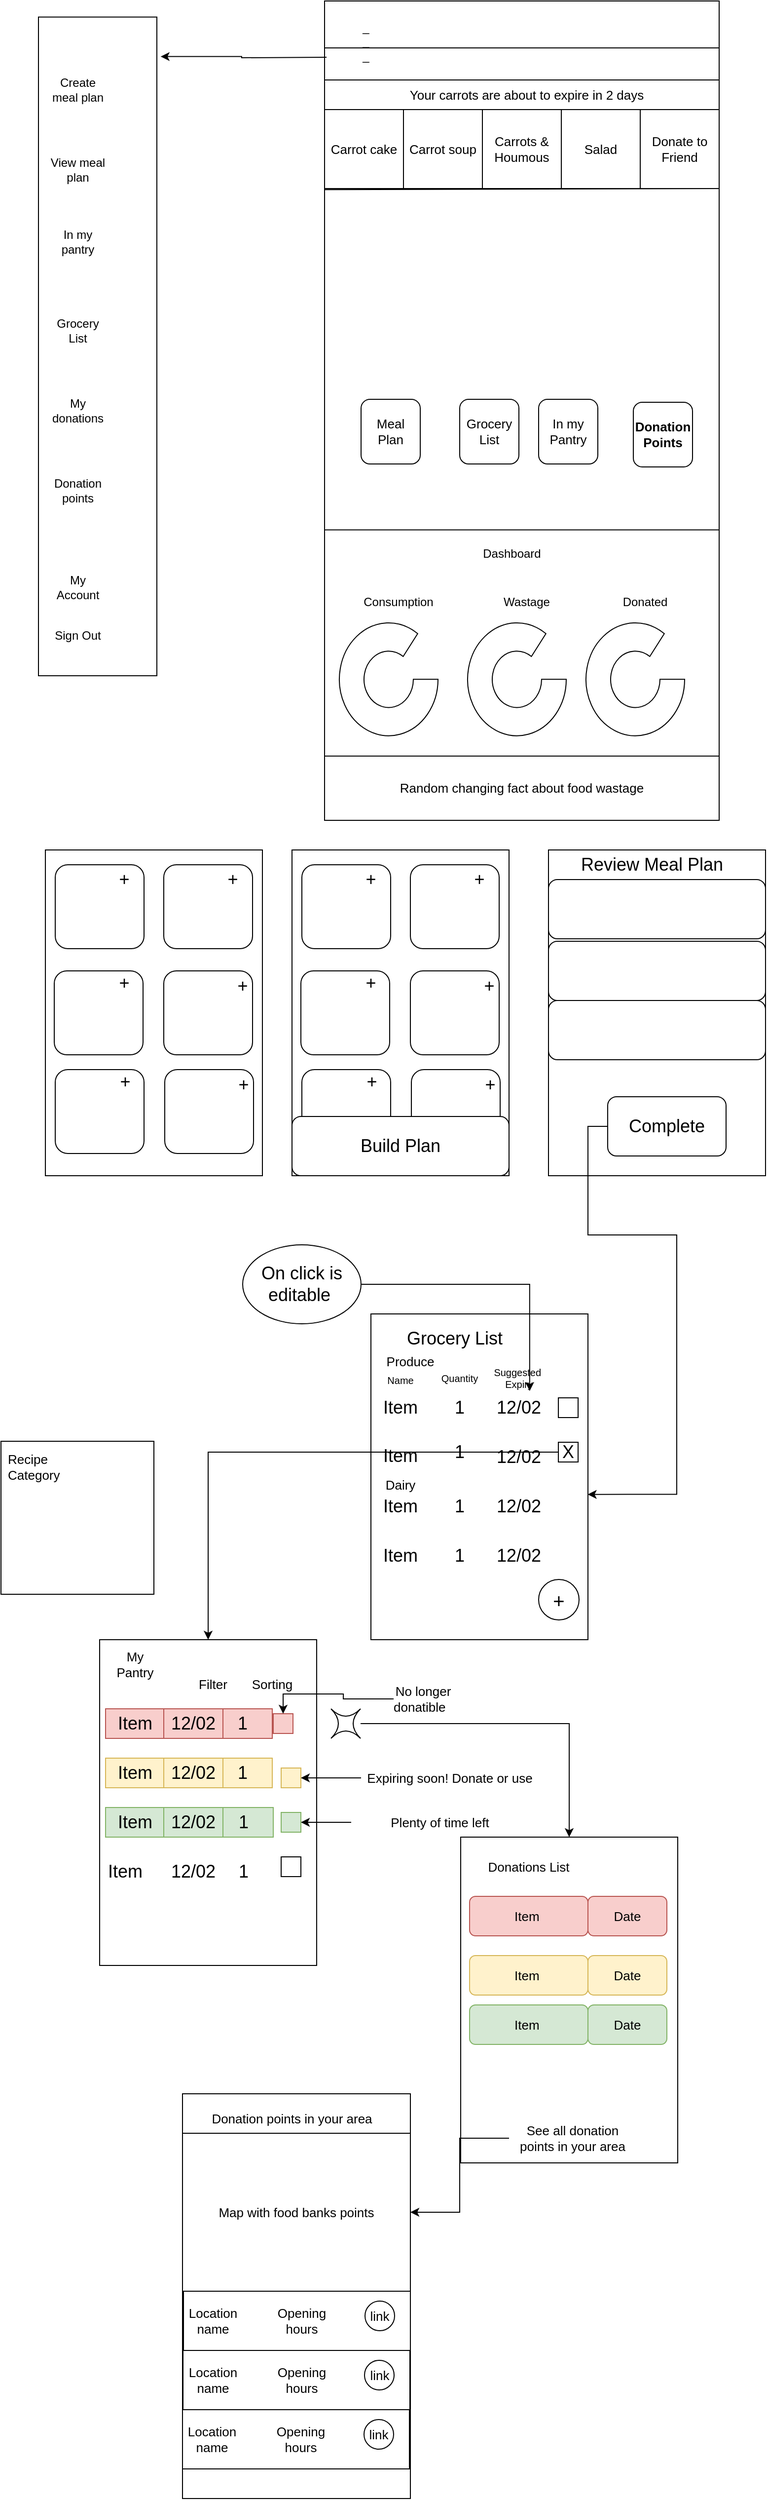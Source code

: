 <mxfile version="16.5.6" type="device"><diagram id="8B0GAgzJ7GbAPQb4NqQk" name="Page-1"><mxGraphModel dx="1373" dy="1910" grid="1" gridSize="10" guides="1" tooltips="1" connect="1" arrows="1" fold="1" page="1" pageScale="1" pageWidth="827" pageHeight="1169" math="0" shadow="0"><root><mxCell id="0"/><mxCell id="1" parent="0"/><mxCell id="CERnwEyxRhC9orHyPg55-25" value="" style="group" vertex="1" connectable="0" parent="1"><mxGeometry x="53" y="-290" width="690" height="830" as="geometry"/></mxCell><mxCell id="CERnwEyxRhC9orHyPg55-3" value="" style="rounded=0;whiteSpace=wrap;html=1;" vertex="1" parent="CERnwEyxRhC9orHyPg55-25"><mxGeometry x="290" width="400" height="830" as="geometry"/></mxCell><mxCell id="CERnwEyxRhC9orHyPg55-5" value="" style="rounded=0;whiteSpace=wrap;html=1;" vertex="1" parent="CERnwEyxRhC9orHyPg55-25"><mxGeometry x="290" y="47.53" width="400" height="488.235" as="geometry"/></mxCell><mxCell id="CERnwEyxRhC9orHyPg55-6" value="_&lt;br&gt;_&lt;br&gt;_" style="text;html=1;strokeColor=none;fillColor=none;align=center;verticalAlign=middle;whiteSpace=wrap;rounded=0;" vertex="1" parent="CERnwEyxRhC9orHyPg55-25"><mxGeometry x="302" y="16.275" width="60" height="48.824" as="geometry"/></mxCell><mxCell id="CERnwEyxRhC9orHyPg55-9" value="" style="rounded=0;whiteSpace=wrap;html=1;" vertex="1" parent="CERnwEyxRhC9orHyPg55-25"><mxGeometry y="16.275" width="120" height="667.255" as="geometry"/></mxCell><mxCell id="CERnwEyxRhC9orHyPg55-24" style="edgeStyle=orthogonalEdgeStyle;rounded=0;orthogonalLoop=1;jettySize=auto;html=1;entryX=1.032;entryY=0.06;entryDx=0;entryDy=0;entryPerimeter=0;" edge="1" parent="CERnwEyxRhC9orHyPg55-25" target="CERnwEyxRhC9orHyPg55-9"><mxGeometry relative="1" as="geometry"><mxPoint x="292" y="56.961" as="sourcePoint"/></mxGeometry></mxCell><mxCell id="CERnwEyxRhC9orHyPg55-10" value="Create meal plan" style="text;html=1;strokeColor=none;fillColor=none;align=center;verticalAlign=middle;whiteSpace=wrap;rounded=0;" vertex="1" parent="CERnwEyxRhC9orHyPg55-25"><mxGeometry x="10" y="65.098" width="60" height="48.824" as="geometry"/></mxCell><mxCell id="CERnwEyxRhC9orHyPg55-12" value="In my pantry" style="text;html=1;strokeColor=none;fillColor=none;align=center;verticalAlign=middle;whiteSpace=wrap;rounded=0;" vertex="1" parent="CERnwEyxRhC9orHyPg55-25"><mxGeometry x="10" y="219.706" width="60" height="48.824" as="geometry"/></mxCell><mxCell id="CERnwEyxRhC9orHyPg55-13" value="Grocery List" style="text;html=1;strokeColor=none;fillColor=none;align=center;verticalAlign=middle;whiteSpace=wrap;rounded=0;" vertex="1" parent="CERnwEyxRhC9orHyPg55-25"><mxGeometry x="10" y="309.216" width="60" height="48.824" as="geometry"/></mxCell><mxCell id="CERnwEyxRhC9orHyPg55-14" value="Donation points" style="text;html=1;strokeColor=none;fillColor=none;align=center;verticalAlign=middle;whiteSpace=wrap;rounded=0;" vertex="1" parent="CERnwEyxRhC9orHyPg55-25"><mxGeometry x="10" y="471.961" width="60" height="48.824" as="geometry"/></mxCell><mxCell id="CERnwEyxRhC9orHyPg55-16" value="Dashboard" style="text;html=1;strokeColor=none;fillColor=none;align=center;verticalAlign=middle;whiteSpace=wrap;rounded=0;" vertex="1" parent="CERnwEyxRhC9orHyPg55-25"><mxGeometry x="450" y="535.764" width="60" height="48.824" as="geometry"/></mxCell><mxCell id="CERnwEyxRhC9orHyPg55-19" value="Consumption" style="text;html=1;strokeColor=none;fillColor=none;align=center;verticalAlign=middle;whiteSpace=wrap;rounded=0;" vertex="1" parent="CERnwEyxRhC9orHyPg55-25"><mxGeometry x="335" y="584.591" width="60" height="48.824" as="geometry"/></mxCell><mxCell id="CERnwEyxRhC9orHyPg55-20" value="Wastage" style="text;html=1;strokeColor=none;fillColor=none;align=center;verticalAlign=middle;whiteSpace=wrap;rounded=0;" vertex="1" parent="CERnwEyxRhC9orHyPg55-25"><mxGeometry x="465" y="584.591" width="60" height="48.824" as="geometry"/></mxCell><mxCell id="CERnwEyxRhC9orHyPg55-21" value="Donated" style="text;html=1;strokeColor=none;fillColor=none;align=center;verticalAlign=middle;whiteSpace=wrap;rounded=0;" vertex="1" parent="CERnwEyxRhC9orHyPg55-25"><mxGeometry x="585" y="584.591" width="60" height="48.824" as="geometry"/></mxCell><mxCell id="CERnwEyxRhC9orHyPg55-22" value="My Account" style="text;html=1;strokeColor=none;fillColor=none;align=center;verticalAlign=middle;whiteSpace=wrap;rounded=0;" vertex="1" parent="CERnwEyxRhC9orHyPg55-25"><mxGeometry x="10" y="569.608" width="60" height="48.824" as="geometry"/></mxCell><mxCell id="CERnwEyxRhC9orHyPg55-23" value="Sign Out" style="text;html=1;strokeColor=none;fillColor=none;align=center;verticalAlign=middle;whiteSpace=wrap;rounded=0;" vertex="1" parent="CERnwEyxRhC9orHyPg55-25"><mxGeometry x="10" y="618.431" width="60" height="48.824" as="geometry"/></mxCell><mxCell id="CERnwEyxRhC9orHyPg55-120" value="View meal plan" style="text;html=1;strokeColor=none;fillColor=none;align=center;verticalAlign=middle;whiteSpace=wrap;rounded=0;" vertex="1" parent="CERnwEyxRhC9orHyPg55-25"><mxGeometry x="10" y="146.471" width="60" height="48.824" as="geometry"/></mxCell><mxCell id="CERnwEyxRhC9orHyPg55-125" value="Random changing fact about food wastage" style="rounded=0;whiteSpace=wrap;html=1;fontSize=13;" vertex="1" parent="CERnwEyxRhC9orHyPg55-25"><mxGeometry x="290" y="764.902" width="400" height="65.098" as="geometry"/></mxCell><mxCell id="CERnwEyxRhC9orHyPg55-176" value="My donations" style="text;html=1;strokeColor=none;fillColor=none;align=center;verticalAlign=middle;whiteSpace=wrap;rounded=0;" vertex="1" parent="CERnwEyxRhC9orHyPg55-25"><mxGeometry x="10" y="390.588" width="60" height="48.824" as="geometry"/></mxCell><mxCell id="CERnwEyxRhC9orHyPg55-177" value="" style="shape=image;html=1;verticalAlign=top;verticalLabelPosition=bottom;labelBackgroundColor=#ffffff;imageAspect=0;aspect=fixed;image=https://cdn1.iconfinder.com/data/icons/100-basic-for-user-interface/32/94-bell-128.png;fontSize=13;" vertex="1" parent="CERnwEyxRhC9orHyPg55-25"><mxGeometry x="650" y="19.529" width="28" height="28" as="geometry"/></mxCell><mxCell id="CERnwEyxRhC9orHyPg55-179" value="" style="endArrow=none;html=1;rounded=0;fontSize=13;" edge="1" parent="CERnwEyxRhC9orHyPg55-25"><mxGeometry width="50" height="50" relative="1" as="geometry"><mxPoint x="290" y="191.17" as="sourcePoint"/><mxPoint x="690" y="190" as="targetPoint"/></mxGeometry></mxCell><mxCell id="CERnwEyxRhC9orHyPg55-180" value="" style="rounded=0;whiteSpace=wrap;html=1;fontSize=13;" vertex="1" parent="CERnwEyxRhC9orHyPg55-25"><mxGeometry x="290" y="80" width="400" height="30" as="geometry"/></mxCell><mxCell id="CERnwEyxRhC9orHyPg55-182" value="Your carrots are about to expire in 2 days" style="text;html=1;strokeColor=none;fillColor=none;align=center;verticalAlign=middle;whiteSpace=wrap;rounded=0;fontSize=13;" vertex="1" parent="CERnwEyxRhC9orHyPg55-25"><mxGeometry x="375" y="80" width="240" height="30" as="geometry"/></mxCell><mxCell id="CERnwEyxRhC9orHyPg55-183" value="Carrot cake" style="whiteSpace=wrap;html=1;aspect=fixed;fontSize=13;" vertex="1" parent="CERnwEyxRhC9orHyPg55-25"><mxGeometry x="290" y="110" width="80" height="80" as="geometry"/></mxCell><mxCell id="CERnwEyxRhC9orHyPg55-216" value="Carrot soup" style="whiteSpace=wrap;html=1;aspect=fixed;fontSize=13;" vertex="1" parent="CERnwEyxRhC9orHyPg55-25"><mxGeometry x="370" y="110" width="80" height="80" as="geometry"/></mxCell><mxCell id="CERnwEyxRhC9orHyPg55-250" value="Carrots &amp;amp; Houmous" style="whiteSpace=wrap;html=1;aspect=fixed;fontSize=13;" vertex="1" parent="CERnwEyxRhC9orHyPg55-25"><mxGeometry x="450" y="110" width="80" height="80" as="geometry"/></mxCell><mxCell id="CERnwEyxRhC9orHyPg55-251" value="Donate to Friend" style="whiteSpace=wrap;html=1;aspect=fixed;fontSize=13;" vertex="1" parent="CERnwEyxRhC9orHyPg55-25"><mxGeometry x="610" y="110" width="80" height="80" as="geometry"/></mxCell><mxCell id="CERnwEyxRhC9orHyPg55-252" value="Salad" style="whiteSpace=wrap;html=1;aspect=fixed;fontSize=13;" vertex="1" parent="CERnwEyxRhC9orHyPg55-25"><mxGeometry x="530" y="110" width="80" height="80" as="geometry"/></mxCell><mxCell id="CERnwEyxRhC9orHyPg55-253" value="" style="group" vertex="1" connectable="0" parent="CERnwEyxRhC9orHyPg55-25"><mxGeometry x="327" y="403.53" width="336" height="68.43" as="geometry"/></mxCell><mxCell id="CERnwEyxRhC9orHyPg55-121" value="Meal&lt;br&gt;Plan" style="rounded=1;whiteSpace=wrap;html=1;fontSize=13;" vertex="1" parent="CERnwEyxRhC9orHyPg55-253"><mxGeometry width="60" height="65.455" as="geometry"/></mxCell><mxCell id="CERnwEyxRhC9orHyPg55-123" value="Donation&lt;br&gt;Points" style="rounded=1;whiteSpace=wrap;html=1;fontSize=13;fontStyle=1" vertex="1" parent="CERnwEyxRhC9orHyPg55-253"><mxGeometry x="276" y="2.975" width="60" height="65.455" as="geometry"/></mxCell><mxCell id="CERnwEyxRhC9orHyPg55-178" value="" style="group" vertex="1" connectable="0" parent="CERnwEyxRhC9orHyPg55-25"><mxGeometry x="305" y="630" width="350" height="114.31" as="geometry"/></mxCell><mxCell id="CERnwEyxRhC9orHyPg55-117" value="" style="verticalLabelPosition=bottom;verticalAlign=top;html=1;shape=mxgraph.basic.partConcEllipse;startAngle=0.25;endAngle=0.1;arcWidth=0.5;fontSize=13;" vertex="1" parent="CERnwEyxRhC9orHyPg55-178"><mxGeometry x="250" width="100" height="114.31" as="geometry"/></mxCell><mxCell id="CERnwEyxRhC9orHyPg55-119" value="" style="verticalLabelPosition=bottom;verticalAlign=top;html=1;shape=mxgraph.basic.partConcEllipse;startAngle=0.25;endAngle=0.1;arcWidth=0.5;fontSize=13;" vertex="1" parent="CERnwEyxRhC9orHyPg55-178"><mxGeometry width="100" height="114.31" as="geometry"/></mxCell><mxCell id="CERnwEyxRhC9orHyPg55-118" value="" style="verticalLabelPosition=bottom;verticalAlign=top;html=1;shape=mxgraph.basic.partConcEllipse;startAngle=0.25;endAngle=0.1;arcWidth=0.5;fontSize=13;" vertex="1" parent="CERnwEyxRhC9orHyPg55-178"><mxGeometry x="130" width="100" height="114.31" as="geometry"/></mxCell><mxCell id="CERnwEyxRhC9orHyPg55-290" value="Grocery List" style="rounded=1;whiteSpace=wrap;html=1;fontSize=13;" vertex="1" parent="CERnwEyxRhC9orHyPg55-25"><mxGeometry x="427" y="403.53" width="60" height="65.455" as="geometry"/></mxCell><mxCell id="CERnwEyxRhC9orHyPg55-122" value="In my&lt;br&gt;Pantry" style="rounded=1;whiteSpace=wrap;html=1;fontSize=13;" vertex="1" parent="CERnwEyxRhC9orHyPg55-25"><mxGeometry x="507" y="403.53" width="60" height="65.455" as="geometry"/></mxCell><mxCell id="CERnwEyxRhC9orHyPg55-27" value="" style="rounded=0;whiteSpace=wrap;html=1;" vertex="1" parent="1"><mxGeometry x="60" y="570" width="220" height="330" as="geometry"/></mxCell><mxCell id="CERnwEyxRhC9orHyPg55-29" value="" style="rounded=0;whiteSpace=wrap;html=1;" vertex="1" parent="1"><mxGeometry x="570" y="570" width="220" height="330" as="geometry"/></mxCell><mxCell id="CERnwEyxRhC9orHyPg55-30" value="" style="rounded=0;whiteSpace=wrap;html=1;" vertex="1" parent="1"><mxGeometry x="390" y="1040" width="220" height="330" as="geometry"/></mxCell><mxCell id="CERnwEyxRhC9orHyPg55-31" value="" style="rounded=1;whiteSpace=wrap;html=1;" vertex="1" parent="1"><mxGeometry x="70" y="585" width="90" height="85" as="geometry"/></mxCell><mxCell id="CERnwEyxRhC9orHyPg55-32" value="" style="rounded=1;whiteSpace=wrap;html=1;" vertex="1" parent="1"><mxGeometry x="180" y="585" width="90" height="85" as="geometry"/></mxCell><mxCell id="CERnwEyxRhC9orHyPg55-33" value="" style="rounded=1;whiteSpace=wrap;html=1;" vertex="1" parent="1"><mxGeometry x="69" y="692.5" width="90" height="85" as="geometry"/></mxCell><mxCell id="CERnwEyxRhC9orHyPg55-34" value="" style="rounded=1;whiteSpace=wrap;html=1;" vertex="1" parent="1"><mxGeometry x="180" y="692.5" width="90" height="85" as="geometry"/></mxCell><mxCell id="CERnwEyxRhC9orHyPg55-35" value="&lt;font style=&quot;font-size: 18px&quot;&gt;+&lt;/font&gt;" style="text;html=1;strokeColor=none;fillColor=none;align=center;verticalAlign=middle;whiteSpace=wrap;rounded=0;" vertex="1" parent="1"><mxGeometry x="220" y="585" width="60" height="30" as="geometry"/></mxCell><mxCell id="CERnwEyxRhC9orHyPg55-36" value="&lt;font style=&quot;font-size: 18px&quot;&gt;+&lt;/font&gt;" style="text;html=1;strokeColor=none;fillColor=none;align=center;verticalAlign=middle;whiteSpace=wrap;rounded=0;" vertex="1" parent="1"><mxGeometry x="110" y="585" width="60" height="30" as="geometry"/></mxCell><mxCell id="CERnwEyxRhC9orHyPg55-37" value="&lt;font style=&quot;font-size: 18px&quot;&gt;+&lt;/font&gt;" style="text;html=1;strokeColor=none;fillColor=none;align=center;verticalAlign=middle;whiteSpace=wrap;rounded=0;" vertex="1" parent="1"><mxGeometry x="110" y="690" width="60" height="30" as="geometry"/></mxCell><mxCell id="CERnwEyxRhC9orHyPg55-38" value="&lt;font style=&quot;font-size: 18px&quot;&gt;+&lt;/font&gt;" style="text;html=1;strokeColor=none;fillColor=none;align=center;verticalAlign=middle;whiteSpace=wrap;rounded=0;" vertex="1" parent="1"><mxGeometry x="230" y="692.5" width="60" height="30" as="geometry"/></mxCell><mxCell id="CERnwEyxRhC9orHyPg55-39" value="" style="rounded=1;whiteSpace=wrap;html=1;" vertex="1" parent="1"><mxGeometry x="70" y="792.5" width="90" height="85" as="geometry"/></mxCell><mxCell id="CERnwEyxRhC9orHyPg55-40" value="" style="rounded=1;whiteSpace=wrap;html=1;" vertex="1" parent="1"><mxGeometry x="181" y="792.5" width="90" height="85" as="geometry"/></mxCell><mxCell id="CERnwEyxRhC9orHyPg55-41" value="&lt;font style=&quot;font-size: 18px&quot;&gt;+&lt;/font&gt;" style="text;html=1;strokeColor=none;fillColor=none;align=center;verticalAlign=middle;whiteSpace=wrap;rounded=0;" vertex="1" parent="1"><mxGeometry x="111" y="790" width="60" height="30" as="geometry"/></mxCell><mxCell id="CERnwEyxRhC9orHyPg55-42" value="&lt;font style=&quot;font-size: 18px&quot;&gt;+&lt;/font&gt;" style="text;html=1;strokeColor=none;fillColor=none;align=center;verticalAlign=middle;whiteSpace=wrap;rounded=0;" vertex="1" parent="1"><mxGeometry x="231" y="792.5" width="60" height="30" as="geometry"/></mxCell><mxCell id="CERnwEyxRhC9orHyPg55-57" value="" style="rounded=0;whiteSpace=wrap;html=1;" vertex="1" parent="1"><mxGeometry x="310" y="570" width="220" height="330" as="geometry"/></mxCell><mxCell id="CERnwEyxRhC9orHyPg55-58" value="" style="rounded=1;whiteSpace=wrap;html=1;" vertex="1" parent="1"><mxGeometry x="320" y="585" width="90" height="85" as="geometry"/></mxCell><mxCell id="CERnwEyxRhC9orHyPg55-59" value="" style="rounded=1;whiteSpace=wrap;html=1;" vertex="1" parent="1"><mxGeometry x="430" y="585" width="90" height="85" as="geometry"/></mxCell><mxCell id="CERnwEyxRhC9orHyPg55-60" value="" style="rounded=1;whiteSpace=wrap;html=1;" vertex="1" parent="1"><mxGeometry x="319" y="692.5" width="90" height="85" as="geometry"/></mxCell><mxCell id="CERnwEyxRhC9orHyPg55-61" value="" style="rounded=1;whiteSpace=wrap;html=1;" vertex="1" parent="1"><mxGeometry x="430" y="692.5" width="90" height="85" as="geometry"/></mxCell><mxCell id="CERnwEyxRhC9orHyPg55-62" value="&lt;font style=&quot;font-size: 18px&quot;&gt;+&lt;/font&gt;" style="text;html=1;strokeColor=none;fillColor=none;align=center;verticalAlign=middle;whiteSpace=wrap;rounded=0;" vertex="1" parent="1"><mxGeometry x="470" y="585" width="60" height="30" as="geometry"/></mxCell><mxCell id="CERnwEyxRhC9orHyPg55-63" value="&lt;font style=&quot;font-size: 18px&quot;&gt;+&lt;/font&gt;" style="text;html=1;strokeColor=none;fillColor=none;align=center;verticalAlign=middle;whiteSpace=wrap;rounded=0;" vertex="1" parent="1"><mxGeometry x="360" y="585" width="60" height="30" as="geometry"/></mxCell><mxCell id="CERnwEyxRhC9orHyPg55-64" value="&lt;font style=&quot;font-size: 18px&quot;&gt;+&lt;/font&gt;" style="text;html=1;strokeColor=none;fillColor=none;align=center;verticalAlign=middle;whiteSpace=wrap;rounded=0;" vertex="1" parent="1"><mxGeometry x="360" y="690" width="60" height="30" as="geometry"/></mxCell><mxCell id="CERnwEyxRhC9orHyPg55-65" value="&lt;font style=&quot;font-size: 18px&quot;&gt;+&lt;/font&gt;" style="text;html=1;strokeColor=none;fillColor=none;align=center;verticalAlign=middle;whiteSpace=wrap;rounded=0;" vertex="1" parent="1"><mxGeometry x="480" y="692.5" width="60" height="30" as="geometry"/></mxCell><mxCell id="CERnwEyxRhC9orHyPg55-66" value="" style="rounded=1;whiteSpace=wrap;html=1;" vertex="1" parent="1"><mxGeometry x="320" y="792.5" width="90" height="85" as="geometry"/></mxCell><mxCell id="CERnwEyxRhC9orHyPg55-67" value="" style="rounded=1;whiteSpace=wrap;html=1;" vertex="1" parent="1"><mxGeometry x="431" y="792.5" width="90" height="85" as="geometry"/></mxCell><mxCell id="CERnwEyxRhC9orHyPg55-68" value="&lt;font style=&quot;font-size: 18px&quot;&gt;+&lt;/font&gt;" style="text;html=1;strokeColor=none;fillColor=none;align=center;verticalAlign=middle;whiteSpace=wrap;rounded=0;" vertex="1" parent="1"><mxGeometry x="361" y="790" width="60" height="30" as="geometry"/></mxCell><mxCell id="CERnwEyxRhC9orHyPg55-69" value="&lt;font style=&quot;font-size: 18px&quot;&gt;+&lt;/font&gt;" style="text;html=1;strokeColor=none;fillColor=none;align=center;verticalAlign=middle;whiteSpace=wrap;rounded=0;" vertex="1" parent="1"><mxGeometry x="481" y="792.5" width="60" height="30" as="geometry"/></mxCell><mxCell id="CERnwEyxRhC9orHyPg55-70" value="" style="rounded=1;whiteSpace=wrap;html=1;fontSize=18;" vertex="1" parent="1"><mxGeometry x="310" y="840" width="220" height="60" as="geometry"/></mxCell><mxCell id="CERnwEyxRhC9orHyPg55-71" value="Build Plan" style="text;html=1;strokeColor=none;fillColor=none;align=center;verticalAlign=middle;whiteSpace=wrap;rounded=0;fontSize=18;" vertex="1" parent="1"><mxGeometry x="370" y="855" width="100" height="30" as="geometry"/></mxCell><mxCell id="CERnwEyxRhC9orHyPg55-72" value="" style="rounded=1;whiteSpace=wrap;html=1;fontSize=18;" vertex="1" parent="1"><mxGeometry x="570" y="600" width="220" height="60" as="geometry"/></mxCell><mxCell id="CERnwEyxRhC9orHyPg55-73" value="" style="rounded=1;whiteSpace=wrap;html=1;fontSize=18;" vertex="1" parent="1"><mxGeometry x="570" y="662.5" width="220" height="60" as="geometry"/></mxCell><mxCell id="CERnwEyxRhC9orHyPg55-74" value="" style="rounded=1;whiteSpace=wrap;html=1;fontSize=18;" vertex="1" parent="1"><mxGeometry x="570" y="722.5" width="220" height="60" as="geometry"/></mxCell><mxCell id="CERnwEyxRhC9orHyPg55-75" value="Review Meal Plan" style="text;html=1;strokeColor=none;fillColor=none;align=center;verticalAlign=middle;whiteSpace=wrap;rounded=0;fontSize=18;" vertex="1" parent="1"><mxGeometry x="580" y="570" width="190" height="30" as="geometry"/></mxCell><mxCell id="CERnwEyxRhC9orHyPg55-77" style="edgeStyle=orthogonalEdgeStyle;rounded=0;orthogonalLoop=1;jettySize=auto;html=1;entryX=0.999;entryY=0.554;entryDx=0;entryDy=0;entryPerimeter=0;fontSize=18;" edge="1" parent="1" source="CERnwEyxRhC9orHyPg55-76" target="CERnwEyxRhC9orHyPg55-30"><mxGeometry relative="1" as="geometry"><Array as="points"><mxPoint x="610" y="850"/><mxPoint x="610" y="960"/><mxPoint x="700" y="960"/><mxPoint x="700" y="1223"/></Array></mxGeometry></mxCell><mxCell id="CERnwEyxRhC9orHyPg55-76" value="Complete" style="rounded=1;whiteSpace=wrap;html=1;fontSize=18;" vertex="1" parent="1"><mxGeometry x="630" y="820" width="120" height="60" as="geometry"/></mxCell><mxCell id="CERnwEyxRhC9orHyPg55-78" value="Grocery List" style="text;html=1;strokeColor=none;fillColor=none;align=center;verticalAlign=middle;whiteSpace=wrap;rounded=0;fontSize=18;" vertex="1" parent="1"><mxGeometry x="390" y="1050" width="170" height="30" as="geometry"/></mxCell><mxCell id="CERnwEyxRhC9orHyPg55-79" value="Item" style="text;html=1;strokeColor=none;fillColor=none;align=center;verticalAlign=middle;whiteSpace=wrap;rounded=0;fontSize=18;" vertex="1" parent="1"><mxGeometry x="390" y="1120" width="60" height="30" as="geometry"/></mxCell><mxCell id="CERnwEyxRhC9orHyPg55-80" value="Item" style="text;html=1;strokeColor=none;fillColor=none;align=center;verticalAlign=middle;whiteSpace=wrap;rounded=0;fontSize=18;" vertex="1" parent="1"><mxGeometry x="390" y="1169" width="60" height="30" as="geometry"/></mxCell><mxCell id="CERnwEyxRhC9orHyPg55-81" value="Item" style="text;html=1;strokeColor=none;fillColor=none;align=center;verticalAlign=middle;whiteSpace=wrap;rounded=0;fontSize=18;" vertex="1" parent="1"><mxGeometry x="390" y="1220" width="60" height="30" as="geometry"/></mxCell><mxCell id="CERnwEyxRhC9orHyPg55-82" value="Item" style="text;html=1;strokeColor=none;fillColor=none;align=center;verticalAlign=middle;whiteSpace=wrap;rounded=0;fontSize=18;" vertex="1" parent="1"><mxGeometry x="390" y="1270" width="60" height="30" as="geometry"/></mxCell><mxCell id="CERnwEyxRhC9orHyPg55-83" value="" style="whiteSpace=wrap;html=1;aspect=fixed;fontSize=18;" vertex="1" parent="1"><mxGeometry x="580" y="1125" width="20" height="20" as="geometry"/></mxCell><mxCell id="CERnwEyxRhC9orHyPg55-84" value="12/02" style="text;html=1;strokeColor=none;fillColor=none;align=center;verticalAlign=middle;whiteSpace=wrap;rounded=0;fontSize=18;" vertex="1" parent="1"><mxGeometry x="510" y="1120" width="60" height="30" as="geometry"/></mxCell><mxCell id="CERnwEyxRhC9orHyPg55-86" style="edgeStyle=orthogonalEdgeStyle;rounded=0;orthogonalLoop=1;jettySize=auto;html=1;entryX=0.682;entryY=-0.064;entryDx=0;entryDy=0;entryPerimeter=0;fontSize=18;" edge="1" parent="1" source="CERnwEyxRhC9orHyPg55-85" target="CERnwEyxRhC9orHyPg55-84"><mxGeometry relative="1" as="geometry"/></mxCell><mxCell id="CERnwEyxRhC9orHyPg55-85" value="On click is editable&amp;nbsp;" style="ellipse;whiteSpace=wrap;html=1;fontSize=18;" vertex="1" parent="1"><mxGeometry x="260" y="970" width="120" height="80" as="geometry"/></mxCell><mxCell id="CERnwEyxRhC9orHyPg55-87" value="12/02" style="text;html=1;strokeColor=none;fillColor=none;align=center;verticalAlign=middle;whiteSpace=wrap;rounded=0;fontSize=18;" vertex="1" parent="1"><mxGeometry x="510" y="1170" width="60" height="30" as="geometry"/></mxCell><mxCell id="CERnwEyxRhC9orHyPg55-88" value="12/02" style="text;html=1;strokeColor=none;fillColor=none;align=center;verticalAlign=middle;whiteSpace=wrap;rounded=0;fontSize=18;" vertex="1" parent="1"><mxGeometry x="510" y="1220" width="60" height="30" as="geometry"/></mxCell><mxCell id="CERnwEyxRhC9orHyPg55-89" value="12/02" style="text;html=1;strokeColor=none;fillColor=none;align=center;verticalAlign=middle;whiteSpace=wrap;rounded=0;fontSize=18;" vertex="1" parent="1"><mxGeometry x="510" y="1270" width="60" height="30" as="geometry"/></mxCell><mxCell id="CERnwEyxRhC9orHyPg55-105" style="edgeStyle=orthogonalEdgeStyle;rounded=0;orthogonalLoop=1;jettySize=auto;html=1;fontSize=13;" edge="1" parent="1" source="CERnwEyxRhC9orHyPg55-90" target="CERnwEyxRhC9orHyPg55-100"><mxGeometry relative="1" as="geometry"/></mxCell><mxCell id="CERnwEyxRhC9orHyPg55-90" value="X" style="whiteSpace=wrap;html=1;aspect=fixed;fontSize=18;" vertex="1" parent="1"><mxGeometry x="580" y="1170" width="20" height="20" as="geometry"/></mxCell><mxCell id="CERnwEyxRhC9orHyPg55-93" value="&lt;font style=&quot;font-size: 10px&quot;&gt;Name&lt;/font&gt;" style="text;html=1;strokeColor=none;fillColor=none;align=center;verticalAlign=middle;whiteSpace=wrap;rounded=0;fontSize=18;" vertex="1" parent="1"><mxGeometry x="390" y="1090" width="60" height="30" as="geometry"/></mxCell><mxCell id="CERnwEyxRhC9orHyPg55-94" value="Quantity" style="text;html=1;strokeColor=none;fillColor=none;align=center;verticalAlign=middle;whiteSpace=wrap;rounded=0;fontSize=10;" vertex="1" parent="1"><mxGeometry x="450" y="1090" width="60" height="30" as="geometry"/></mxCell><mxCell id="CERnwEyxRhC9orHyPg55-95" value="Suggested&amp;nbsp;&lt;br&gt;Expiry" style="text;html=1;strokeColor=none;fillColor=none;align=center;verticalAlign=middle;whiteSpace=wrap;rounded=0;fontSize=10;" vertex="1" parent="1"><mxGeometry x="510" y="1090" width="60" height="30" as="geometry"/></mxCell><mxCell id="CERnwEyxRhC9orHyPg55-96" value="1" style="text;html=1;strokeColor=none;fillColor=none;align=center;verticalAlign=middle;whiteSpace=wrap;rounded=0;fontSize=18;" vertex="1" parent="1"><mxGeometry x="450" y="1120" width="60" height="30" as="geometry"/></mxCell><mxCell id="CERnwEyxRhC9orHyPg55-97" value="1" style="text;html=1;strokeColor=none;fillColor=none;align=center;verticalAlign=middle;whiteSpace=wrap;rounded=0;fontSize=18;" vertex="1" parent="1"><mxGeometry x="450" y="1165" width="60" height="30" as="geometry"/></mxCell><mxCell id="CERnwEyxRhC9orHyPg55-98" value="1" style="text;html=1;strokeColor=none;fillColor=none;align=center;verticalAlign=middle;whiteSpace=wrap;rounded=0;fontSize=18;" vertex="1" parent="1"><mxGeometry x="450" y="1220" width="60" height="30" as="geometry"/></mxCell><mxCell id="CERnwEyxRhC9orHyPg55-99" value="1" style="text;html=1;strokeColor=none;fillColor=none;align=center;verticalAlign=middle;whiteSpace=wrap;rounded=0;fontSize=18;" vertex="1" parent="1"><mxGeometry x="450" y="1270" width="60" height="30" as="geometry"/></mxCell><mxCell id="CERnwEyxRhC9orHyPg55-100" value="" style="rounded=0;whiteSpace=wrap;html=1;" vertex="1" parent="1"><mxGeometry x="115" y="1370" width="220" height="330" as="geometry"/></mxCell><mxCell id="CERnwEyxRhC9orHyPg55-102" value="&lt;font style=&quot;font-size: 20px&quot;&gt;+&lt;/font&gt;" style="ellipse;whiteSpace=wrap;html=1;aspect=fixed;fontSize=10;" vertex="1" parent="1"><mxGeometry x="560" y="1309" width="41" height="41" as="geometry"/></mxCell><mxCell id="CERnwEyxRhC9orHyPg55-103" value="&lt;font style=&quot;font-size: 13px&quot;&gt;Produce&lt;/font&gt;" style="text;html=1;strokeColor=none;fillColor=none;align=center;verticalAlign=middle;whiteSpace=wrap;rounded=0;fontSize=20;" vertex="1" parent="1"><mxGeometry x="400" y="1070" width="60" height="30" as="geometry"/></mxCell><mxCell id="CERnwEyxRhC9orHyPg55-104" value="&lt;font style=&quot;font-size: 13px&quot;&gt;Dairy&lt;/font&gt;" style="text;html=1;strokeColor=none;fillColor=none;align=center;verticalAlign=middle;whiteSpace=wrap;rounded=0;fontSize=20;" vertex="1" parent="1"><mxGeometry x="390" y="1195" width="60" height="30" as="geometry"/></mxCell><mxCell id="CERnwEyxRhC9orHyPg55-106" value="My Pantry" style="text;html=1;strokeColor=none;fillColor=none;align=center;verticalAlign=middle;whiteSpace=wrap;rounded=0;fontSize=13;" vertex="1" parent="1"><mxGeometry x="121" y="1380" width="60" height="30" as="geometry"/></mxCell><mxCell id="CERnwEyxRhC9orHyPg55-107" value="Item" style="text;html=1;strokeColor=#b85450;fillColor=#f8cecc;align=center;verticalAlign=middle;whiteSpace=wrap;rounded=0;fontSize=18;" vertex="1" parent="1"><mxGeometry x="121" y="1440" width="60" height="30" as="geometry"/></mxCell><mxCell id="CERnwEyxRhC9orHyPg55-108" value="Item" style="text;html=1;strokeColor=#d6b656;fillColor=#fff2cc;align=center;verticalAlign=middle;whiteSpace=wrap;rounded=0;fontSize=18;" vertex="1" parent="1"><mxGeometry x="121" y="1490" width="60" height="30" as="geometry"/></mxCell><mxCell id="CERnwEyxRhC9orHyPg55-109" value="Item" style="text;html=1;strokeColor=#82b366;fillColor=#d5e8d4;align=center;verticalAlign=middle;whiteSpace=wrap;rounded=0;fontSize=18;" vertex="1" parent="1"><mxGeometry x="121" y="1540" width="60" height="30" as="geometry"/></mxCell><mxCell id="CERnwEyxRhC9orHyPg55-110" value="Item" style="text;html=1;strokeColor=none;fillColor=none;align=center;verticalAlign=middle;whiteSpace=wrap;rounded=0;fontSize=18;" vertex="1" parent="1"><mxGeometry x="111" y="1590" width="60" height="30" as="geometry"/></mxCell><mxCell id="CERnwEyxRhC9orHyPg55-113" value="1" style="text;html=1;strokeColor=#b85450;fillColor=#f8cecc;align=center;verticalAlign=middle;whiteSpace=wrap;rounded=0;fontSize=18;" vertex="1" parent="1"><mxGeometry x="230" y="1440" width="60" height="30" as="geometry"/></mxCell><mxCell id="CERnwEyxRhC9orHyPg55-114" value="1" style="text;html=1;strokeColor=#d6b656;fillColor=#fff2cc;align=center;verticalAlign=middle;whiteSpace=wrap;rounded=0;fontSize=18;" vertex="1" parent="1"><mxGeometry x="230" y="1490" width="60" height="30" as="geometry"/></mxCell><mxCell id="CERnwEyxRhC9orHyPg55-115" value="1" style="text;html=1;strokeColor=#82b366;fillColor=#d5e8d4;align=center;verticalAlign=middle;whiteSpace=wrap;rounded=0;fontSize=18;" vertex="1" parent="1"><mxGeometry x="231" y="1540" width="60" height="30" as="geometry"/></mxCell><mxCell id="CERnwEyxRhC9orHyPg55-116" value="1" style="text;html=1;strokeColor=none;fillColor=none;align=center;verticalAlign=middle;whiteSpace=wrap;rounded=0;fontSize=18;" vertex="1" parent="1"><mxGeometry x="231" y="1590" width="60" height="30" as="geometry"/></mxCell><mxCell id="CERnwEyxRhC9orHyPg55-126" value="12/02" style="text;html=1;strokeColor=#b85450;fillColor=#f8cecc;align=center;verticalAlign=middle;whiteSpace=wrap;rounded=0;fontSize=18;" vertex="1" parent="1"><mxGeometry x="180" y="1440" width="60" height="30" as="geometry"/></mxCell><mxCell id="CERnwEyxRhC9orHyPg55-127" value="12/02" style="text;html=1;strokeColor=#d6b656;fillColor=#fff2cc;align=center;verticalAlign=middle;whiteSpace=wrap;rounded=0;fontSize=18;" vertex="1" parent="1"><mxGeometry x="180" y="1490" width="60" height="30" as="geometry"/></mxCell><mxCell id="CERnwEyxRhC9orHyPg55-128" value="12/02" style="text;html=1;strokeColor=#82b366;fillColor=#d5e8d4;align=center;verticalAlign=middle;whiteSpace=wrap;rounded=0;fontSize=18;" vertex="1" parent="1"><mxGeometry x="180" y="1540" width="60" height="30" as="geometry"/></mxCell><mxCell id="CERnwEyxRhC9orHyPg55-129" value="12/02" style="text;html=1;strokeColor=none;fillColor=none;align=center;verticalAlign=middle;whiteSpace=wrap;rounded=0;fontSize=18;" vertex="1" parent="1"><mxGeometry x="180" y="1590" width="60" height="30" as="geometry"/></mxCell><mxCell id="CERnwEyxRhC9orHyPg55-130" value="Sorting" style="text;html=1;strokeColor=none;fillColor=none;align=center;verticalAlign=middle;whiteSpace=wrap;rounded=0;fontSize=13;" vertex="1" parent="1"><mxGeometry x="260" y="1400" width="60" height="30" as="geometry"/></mxCell><mxCell id="CERnwEyxRhC9orHyPg55-131" value="Filter" style="text;html=1;strokeColor=none;fillColor=none;align=center;verticalAlign=middle;whiteSpace=wrap;rounded=0;fontSize=13;" vertex="1" parent="1"><mxGeometry x="200" y="1400" width="60" height="30" as="geometry"/></mxCell><mxCell id="CERnwEyxRhC9orHyPg55-132" value="" style="whiteSpace=wrap;html=1;aspect=fixed;fontSize=18;fillColor=#f8cecc;strokeColor=#b85450;" vertex="1" parent="1"><mxGeometry x="291" y="1445" width="20" height="20" as="geometry"/></mxCell><mxCell id="CERnwEyxRhC9orHyPg55-133" value="" style="whiteSpace=wrap;html=1;aspect=fixed;fontSize=18;fillColor=#fff2cc;strokeColor=#d6b656;" vertex="1" parent="1"><mxGeometry x="299" y="1500" width="20" height="20" as="geometry"/></mxCell><mxCell id="CERnwEyxRhC9orHyPg55-134" value="" style="whiteSpace=wrap;html=1;aspect=fixed;fontSize=18;fillColor=#d5e8d4;strokeColor=#82b366;" vertex="1" parent="1"><mxGeometry x="299" y="1545" width="20" height="20" as="geometry"/></mxCell><mxCell id="CERnwEyxRhC9orHyPg55-135" value="" style="whiteSpace=wrap;html=1;aspect=fixed;fontSize=18;" vertex="1" parent="1"><mxGeometry x="299" y="1590" width="20" height="20" as="geometry"/></mxCell><mxCell id="CERnwEyxRhC9orHyPg55-138" value="" style="edgeStyle=orthogonalEdgeStyle;rounded=0;orthogonalLoop=1;jettySize=auto;html=1;fontSize=13;" edge="1" parent="1" source="CERnwEyxRhC9orHyPg55-136" target="CERnwEyxRhC9orHyPg55-132"><mxGeometry relative="1" as="geometry"/></mxCell><mxCell id="CERnwEyxRhC9orHyPg55-136" value="No longer donatible&amp;nbsp;&amp;nbsp;" style="text;html=1;strokeColor=none;fillColor=none;align=center;verticalAlign=middle;whiteSpace=wrap;rounded=0;fontSize=13;" vertex="1" parent="1"><mxGeometry x="413" y="1420" width="60" height="20" as="geometry"/></mxCell><mxCell id="CERnwEyxRhC9orHyPg55-141" style="edgeStyle=orthogonalEdgeStyle;rounded=0;orthogonalLoop=1;jettySize=auto;html=1;fontSize=13;" edge="1" parent="1" source="CERnwEyxRhC9orHyPg55-139" target="CERnwEyxRhC9orHyPg55-133"><mxGeometry relative="1" as="geometry"/></mxCell><mxCell id="CERnwEyxRhC9orHyPg55-139" value="Expiring soon! Donate or use" style="text;html=1;strokeColor=none;fillColor=none;align=center;verticalAlign=middle;whiteSpace=wrap;rounded=0;fontSize=13;" vertex="1" parent="1"><mxGeometry x="380" y="1500" width="180" height="20" as="geometry"/></mxCell><mxCell id="CERnwEyxRhC9orHyPg55-144" style="edgeStyle=orthogonalEdgeStyle;rounded=0;orthogonalLoop=1;jettySize=auto;html=1;fontSize=13;" edge="1" parent="1" source="CERnwEyxRhC9orHyPg55-142" target="CERnwEyxRhC9orHyPg55-134"><mxGeometry relative="1" as="geometry"/></mxCell><mxCell id="CERnwEyxRhC9orHyPg55-142" value="Plenty of time left" style="text;html=1;strokeColor=none;fillColor=none;align=center;verticalAlign=middle;whiteSpace=wrap;rounded=0;fontSize=13;" vertex="1" parent="1"><mxGeometry x="370" y="1545" width="180" height="20" as="geometry"/></mxCell><mxCell id="CERnwEyxRhC9orHyPg55-148" style="edgeStyle=orthogonalEdgeStyle;rounded=0;orthogonalLoop=1;jettySize=auto;html=1;fontSize=13;" edge="1" parent="1" source="CERnwEyxRhC9orHyPg55-146" target="CERnwEyxRhC9orHyPg55-147"><mxGeometry relative="1" as="geometry"/></mxCell><mxCell id="CERnwEyxRhC9orHyPg55-146" value="" style="shape=switch;whiteSpace=wrap;html=1;fontSize=13;" vertex="1" parent="1"><mxGeometry x="349.5" y="1440" width="30" height="30" as="geometry"/></mxCell><mxCell id="CERnwEyxRhC9orHyPg55-147" value="" style="rounded=0;whiteSpace=wrap;html=1;" vertex="1" parent="1"><mxGeometry x="481" y="1570" width="220" height="330" as="geometry"/></mxCell><mxCell id="CERnwEyxRhC9orHyPg55-149" value="Donations List" style="text;html=1;strokeColor=none;fillColor=none;align=center;verticalAlign=middle;whiteSpace=wrap;rounded=0;fontSize=13;" vertex="1" parent="1"><mxGeometry x="490" y="1585" width="120" height="30" as="geometry"/></mxCell><mxCell id="CERnwEyxRhC9orHyPg55-150" value="Item&amp;nbsp;" style="rounded=1;whiteSpace=wrap;html=1;fontSize=13;fillColor=#f8cecc;strokeColor=#b85450;" vertex="1" parent="1"><mxGeometry x="490" y="1630" width="120" height="40" as="geometry"/></mxCell><mxCell id="CERnwEyxRhC9orHyPg55-151" value="Date" style="rounded=1;whiteSpace=wrap;html=1;fontSize=13;fillColor=#f8cecc;strokeColor=#b85450;" vertex="1" parent="1"><mxGeometry x="610" y="1630" width="80" height="40" as="geometry"/></mxCell><mxCell id="CERnwEyxRhC9orHyPg55-169" style="edgeStyle=orthogonalEdgeStyle;rounded=0;orthogonalLoop=1;jettySize=auto;html=1;fontSize=13;" edge="1" parent="1" source="CERnwEyxRhC9orHyPg55-152" target="CERnwEyxRhC9orHyPg55-155"><mxGeometry relative="1" as="geometry"/></mxCell><mxCell id="CERnwEyxRhC9orHyPg55-152" value="See all donation points in your area" style="text;html=1;strokeColor=none;fillColor=none;align=center;verticalAlign=middle;whiteSpace=wrap;rounded=0;fontSize=13;" vertex="1" parent="1"><mxGeometry x="530" y="1860" width="129" height="30" as="geometry"/></mxCell><mxCell id="CERnwEyxRhC9orHyPg55-153" value="" style="rounded=0;whiteSpace=wrap;html=1;fontSize=13;" vertex="1" parent="1"><mxGeometry x="199" y="1830" width="231" height="410" as="geometry"/></mxCell><mxCell id="CERnwEyxRhC9orHyPg55-155" value="Map with food banks points" style="rounded=0;whiteSpace=wrap;html=1;fontSize=13;" vertex="1" parent="1"><mxGeometry x="199" y="1870" width="231" height="160" as="geometry"/></mxCell><mxCell id="CERnwEyxRhC9orHyPg55-156" value="" style="rounded=0;whiteSpace=wrap;html=1;fontSize=13;" vertex="1" parent="1"><mxGeometry x="200" y="2030" width="230" height="60" as="geometry"/></mxCell><mxCell id="CERnwEyxRhC9orHyPg55-157" value="Location name" style="text;html=1;strokeColor=none;fillColor=none;align=center;verticalAlign=middle;whiteSpace=wrap;rounded=0;fontSize=13;" vertex="1" parent="1"><mxGeometry x="200" y="2045" width="60" height="30" as="geometry"/></mxCell><mxCell id="CERnwEyxRhC9orHyPg55-158" value="Opening hours" style="text;html=1;strokeColor=none;fillColor=none;align=center;verticalAlign=middle;whiteSpace=wrap;rounded=0;fontSize=13;" vertex="1" parent="1"><mxGeometry x="290" y="2045" width="60" height="30" as="geometry"/></mxCell><mxCell id="CERnwEyxRhC9orHyPg55-160" value="link" style="ellipse;whiteSpace=wrap;html=1;fontSize=13;" vertex="1" parent="1"><mxGeometry x="384" y="2040" width="30" height="30" as="geometry"/></mxCell><mxCell id="CERnwEyxRhC9orHyPg55-161" value="" style="rounded=0;whiteSpace=wrap;html=1;fontSize=13;" vertex="1" parent="1"><mxGeometry x="199.5" y="2090" width="230" height="60" as="geometry"/></mxCell><mxCell id="CERnwEyxRhC9orHyPg55-162" value="Location name" style="text;html=1;strokeColor=none;fillColor=none;align=center;verticalAlign=middle;whiteSpace=wrap;rounded=0;fontSize=13;" vertex="1" parent="1"><mxGeometry x="199.5" y="2105" width="60" height="30" as="geometry"/></mxCell><mxCell id="CERnwEyxRhC9orHyPg55-163" value="Opening hours" style="text;html=1;strokeColor=none;fillColor=none;align=center;verticalAlign=middle;whiteSpace=wrap;rounded=0;fontSize=13;" vertex="1" parent="1"><mxGeometry x="289.5" y="2105" width="60" height="30" as="geometry"/></mxCell><mxCell id="CERnwEyxRhC9orHyPg55-164" value="link" style="ellipse;whiteSpace=wrap;html=1;fontSize=13;" vertex="1" parent="1"><mxGeometry x="383.5" y="2100" width="30" height="30" as="geometry"/></mxCell><mxCell id="CERnwEyxRhC9orHyPg55-165" value="" style="rounded=0;whiteSpace=wrap;html=1;fontSize=13;" vertex="1" parent="1"><mxGeometry x="199" y="2150" width="230" height="60" as="geometry"/></mxCell><mxCell id="CERnwEyxRhC9orHyPg55-166" value="Location name" style="text;html=1;strokeColor=none;fillColor=none;align=center;verticalAlign=middle;whiteSpace=wrap;rounded=0;fontSize=13;" vertex="1" parent="1"><mxGeometry x="199" y="2165" width="60" height="30" as="geometry"/></mxCell><mxCell id="CERnwEyxRhC9orHyPg55-167" value="Opening hours" style="text;html=1;strokeColor=none;fillColor=none;align=center;verticalAlign=middle;whiteSpace=wrap;rounded=0;fontSize=13;" vertex="1" parent="1"><mxGeometry x="289" y="2165" width="60" height="30" as="geometry"/></mxCell><mxCell id="CERnwEyxRhC9orHyPg55-168" value="link" style="ellipse;whiteSpace=wrap;html=1;fontSize=13;" vertex="1" parent="1"><mxGeometry x="383" y="2160" width="30" height="30" as="geometry"/></mxCell><mxCell id="CERnwEyxRhC9orHyPg55-170" value="Donation points in your area" style="text;html=1;strokeColor=none;fillColor=none;align=center;verticalAlign=middle;whiteSpace=wrap;rounded=0;fontSize=13;" vertex="1" parent="1"><mxGeometry x="200" y="1840" width="220" height="30" as="geometry"/></mxCell><mxCell id="CERnwEyxRhC9orHyPg55-171" value="Item&amp;nbsp;" style="rounded=1;whiteSpace=wrap;html=1;fontSize=13;fillColor=#fff2cc;strokeColor=#d6b656;" vertex="1" parent="1"><mxGeometry x="490" y="1690" width="120" height="40" as="geometry"/></mxCell><mxCell id="CERnwEyxRhC9orHyPg55-172" value="Date" style="rounded=1;whiteSpace=wrap;html=1;fontSize=13;fillColor=#fff2cc;strokeColor=#d6b656;" vertex="1" parent="1"><mxGeometry x="610" y="1690" width="80" height="40" as="geometry"/></mxCell><mxCell id="CERnwEyxRhC9orHyPg55-173" value="Item&amp;nbsp;" style="rounded=1;whiteSpace=wrap;html=1;fontSize=13;fillColor=#d5e8d4;strokeColor=#82b366;" vertex="1" parent="1"><mxGeometry x="490" y="1740" width="120" height="40" as="geometry"/></mxCell><mxCell id="CERnwEyxRhC9orHyPg55-174" value="Date" style="rounded=1;whiteSpace=wrap;html=1;fontSize=13;fillColor=#d5e8d4;strokeColor=#82b366;" vertex="1" parent="1"><mxGeometry x="610" y="1740" width="80" height="40" as="geometry"/></mxCell><mxCell id="CERnwEyxRhC9orHyPg55-292" value="" style="whiteSpace=wrap;html=1;aspect=fixed;fontSize=13;" vertex="1" parent="1"><mxGeometry x="15" y="1169" width="155" height="155" as="geometry"/></mxCell><mxCell id="CERnwEyxRhC9orHyPg55-293" value="Recipe&lt;br&gt;Category&lt;br&gt;" style="text;html=1;strokeColor=none;fillColor=none;align=left;verticalAlign=middle;whiteSpace=wrap;rounded=0;fontSize=13;" vertex="1" parent="1"><mxGeometry x="20" y="1180" width="150" height="30" as="geometry"/></mxCell></root></mxGraphModel></diagram></mxfile>